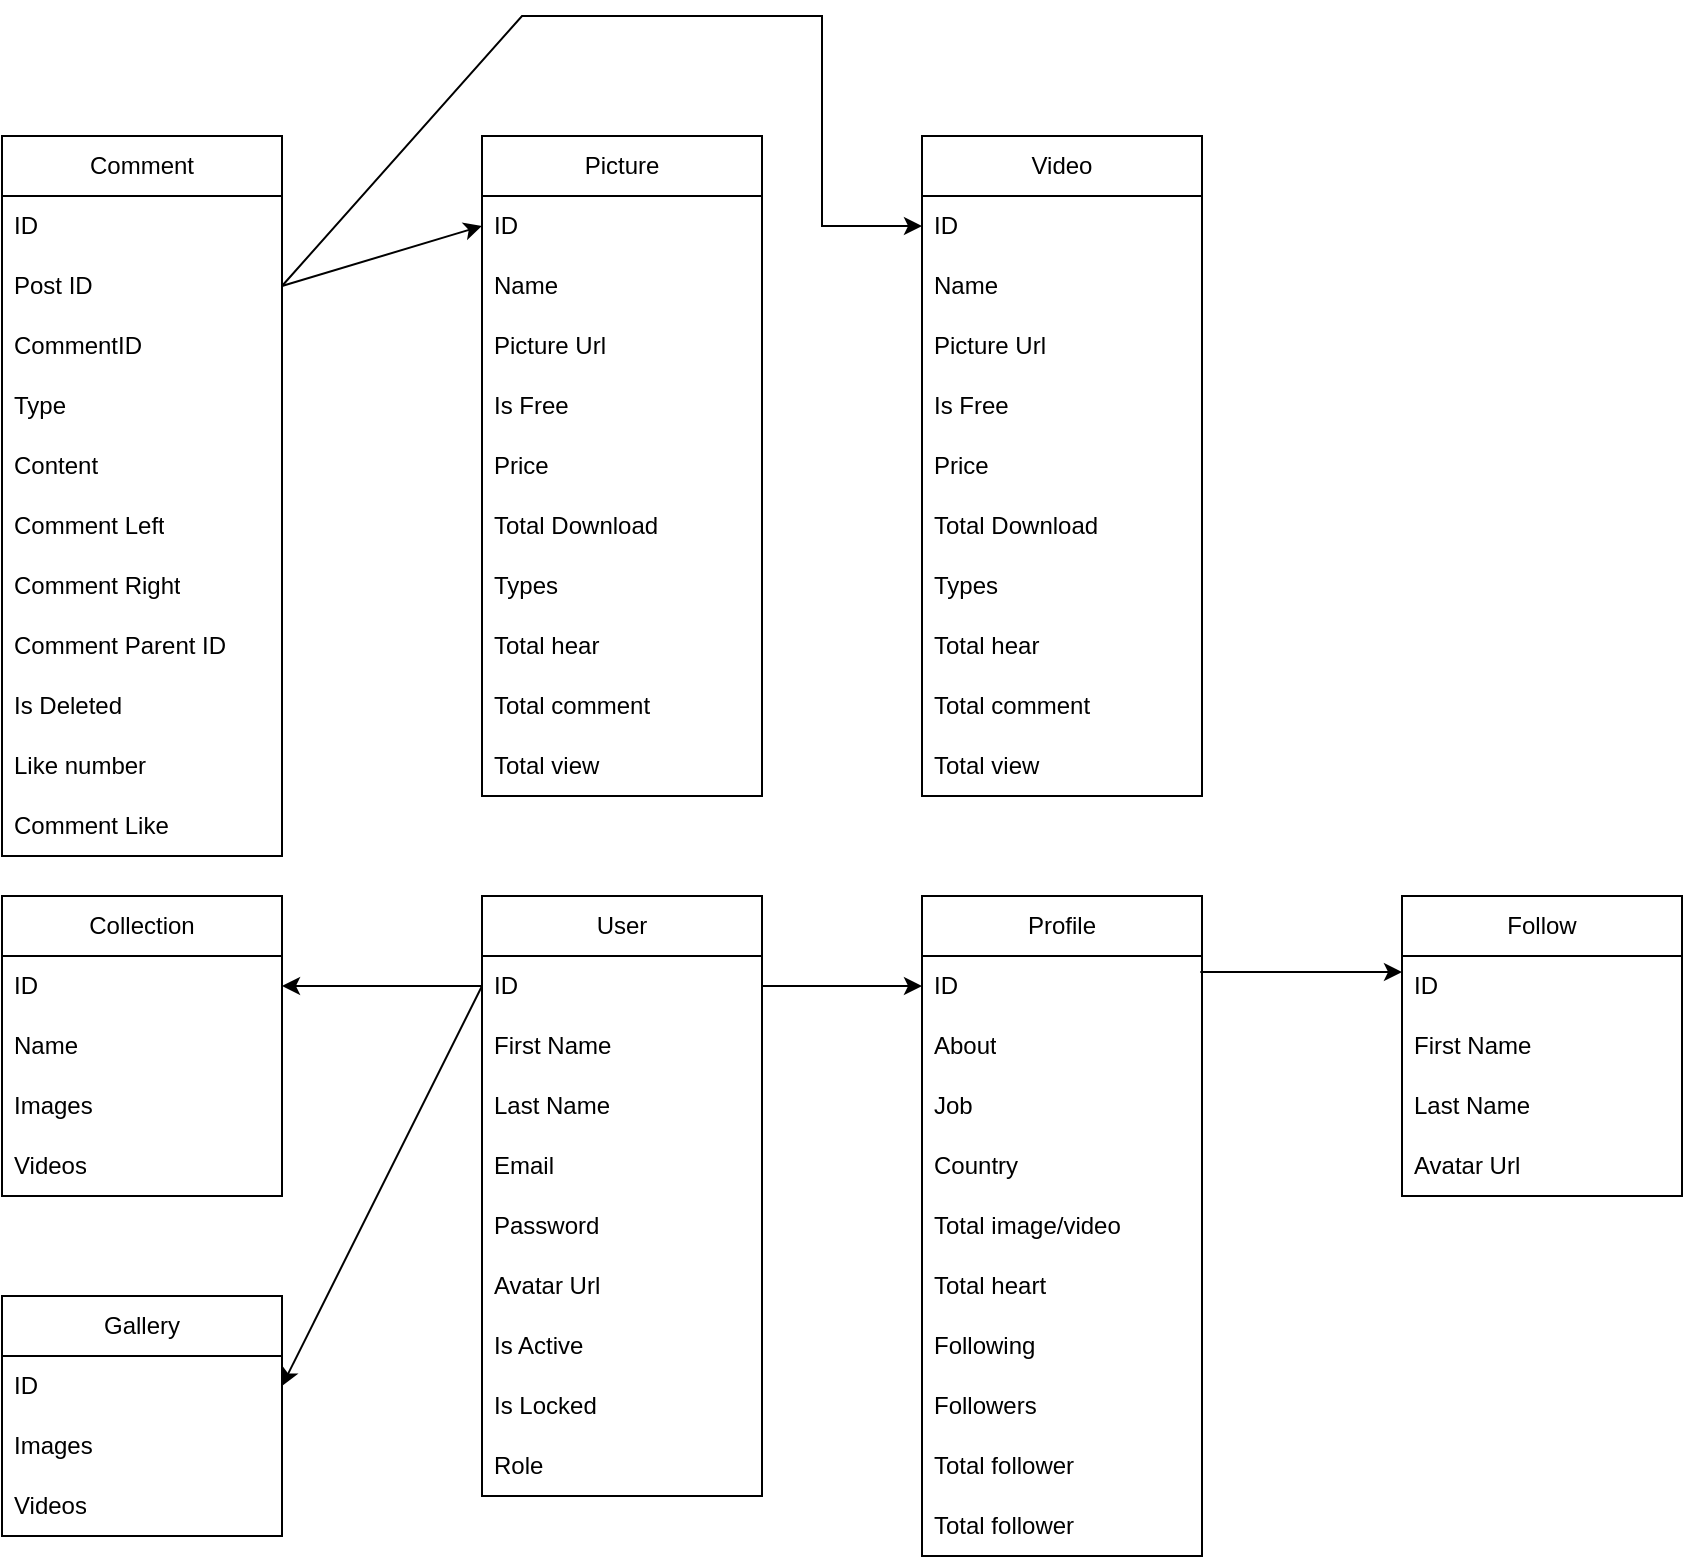 <mxfile version="21.6.9" type="github">
  <diagram name="Page-1" id="Kjl-k8EcuRqciVpkAod-">
    <mxGraphModel dx="1900" dy="1666" grid="1" gridSize="10" guides="1" tooltips="1" connect="1" arrows="1" fold="1" page="1" pageScale="1" pageWidth="850" pageHeight="1100" math="0" shadow="0">
      <root>
        <mxCell id="0" />
        <mxCell id="1" parent="0" />
        <mxCell id="eUQfRU_EAtTRI8eFDWVF-1" value="User" style="swimlane;fontStyle=0;childLayout=stackLayout;horizontal=1;startSize=30;horizontalStack=0;resizeParent=1;resizeParentMax=0;resizeLast=0;collapsible=1;marginBottom=0;whiteSpace=wrap;html=1;" vertex="1" parent="1">
          <mxGeometry x="-340" y="160" width="140" height="300" as="geometry" />
        </mxCell>
        <mxCell id="eUQfRU_EAtTRI8eFDWVF-2" value="ID" style="text;strokeColor=none;fillColor=none;align=left;verticalAlign=middle;spacingLeft=4;spacingRight=4;overflow=hidden;points=[[0,0.5],[1,0.5]];portConstraint=eastwest;rotatable=0;whiteSpace=wrap;html=1;" vertex="1" parent="eUQfRU_EAtTRI8eFDWVF-1">
          <mxGeometry y="30" width="140" height="30" as="geometry" />
        </mxCell>
        <mxCell id="eUQfRU_EAtTRI8eFDWVF-3" value="First Name" style="text;strokeColor=none;fillColor=none;align=left;verticalAlign=middle;spacingLeft=4;spacingRight=4;overflow=hidden;points=[[0,0.5],[1,0.5]];portConstraint=eastwest;rotatable=0;whiteSpace=wrap;html=1;" vertex="1" parent="eUQfRU_EAtTRI8eFDWVF-1">
          <mxGeometry y="60" width="140" height="30" as="geometry" />
        </mxCell>
        <mxCell id="eUQfRU_EAtTRI8eFDWVF-4" value="Last Name" style="text;strokeColor=none;fillColor=none;align=left;verticalAlign=middle;spacingLeft=4;spacingRight=4;overflow=hidden;points=[[0,0.5],[1,0.5]];portConstraint=eastwest;rotatable=0;whiteSpace=wrap;html=1;" vertex="1" parent="eUQfRU_EAtTRI8eFDWVF-1">
          <mxGeometry y="90" width="140" height="30" as="geometry" />
        </mxCell>
        <mxCell id="eUQfRU_EAtTRI8eFDWVF-5" value="Email" style="text;strokeColor=none;fillColor=none;align=left;verticalAlign=middle;spacingLeft=4;spacingRight=4;overflow=hidden;points=[[0,0.5],[1,0.5]];portConstraint=eastwest;rotatable=0;whiteSpace=wrap;html=1;" vertex="1" parent="eUQfRU_EAtTRI8eFDWVF-1">
          <mxGeometry y="120" width="140" height="30" as="geometry" />
        </mxCell>
        <mxCell id="eUQfRU_EAtTRI8eFDWVF-6" value="Password" style="text;strokeColor=none;fillColor=none;align=left;verticalAlign=middle;spacingLeft=4;spacingRight=4;overflow=hidden;points=[[0,0.5],[1,0.5]];portConstraint=eastwest;rotatable=0;whiteSpace=wrap;html=1;" vertex="1" parent="eUQfRU_EAtTRI8eFDWVF-1">
          <mxGeometry y="150" width="140" height="30" as="geometry" />
        </mxCell>
        <mxCell id="eUQfRU_EAtTRI8eFDWVF-7" value="Avatar Url" style="text;strokeColor=none;fillColor=none;align=left;verticalAlign=middle;spacingLeft=4;spacingRight=4;overflow=hidden;points=[[0,0.5],[1,0.5]];portConstraint=eastwest;rotatable=0;whiteSpace=wrap;html=1;" vertex="1" parent="eUQfRU_EAtTRI8eFDWVF-1">
          <mxGeometry y="180" width="140" height="30" as="geometry" />
        </mxCell>
        <mxCell id="eUQfRU_EAtTRI8eFDWVF-8" value="Is Active" style="text;strokeColor=none;fillColor=none;align=left;verticalAlign=middle;spacingLeft=4;spacingRight=4;overflow=hidden;points=[[0,0.5],[1,0.5]];portConstraint=eastwest;rotatable=0;whiteSpace=wrap;html=1;" vertex="1" parent="eUQfRU_EAtTRI8eFDWVF-1">
          <mxGeometry y="210" width="140" height="30" as="geometry" />
        </mxCell>
        <mxCell id="eUQfRU_EAtTRI8eFDWVF-9" value="Is Locked" style="text;strokeColor=none;fillColor=none;align=left;verticalAlign=middle;spacingLeft=4;spacingRight=4;overflow=hidden;points=[[0,0.5],[1,0.5]];portConstraint=eastwest;rotatable=0;whiteSpace=wrap;html=1;" vertex="1" parent="eUQfRU_EAtTRI8eFDWVF-1">
          <mxGeometry y="240" width="140" height="30" as="geometry" />
        </mxCell>
        <mxCell id="eUQfRU_EAtTRI8eFDWVF-10" value="Role" style="text;strokeColor=none;fillColor=none;align=left;verticalAlign=middle;spacingLeft=4;spacingRight=4;overflow=hidden;points=[[0,0.5],[1,0.5]];portConstraint=eastwest;rotatable=0;whiteSpace=wrap;html=1;" vertex="1" parent="eUQfRU_EAtTRI8eFDWVF-1">
          <mxGeometry y="270" width="140" height="30" as="geometry" />
        </mxCell>
        <mxCell id="eUQfRU_EAtTRI8eFDWVF-12" value="Profile" style="swimlane;fontStyle=0;childLayout=stackLayout;horizontal=1;startSize=30;horizontalStack=0;resizeParent=1;resizeParentMax=0;resizeLast=0;collapsible=1;marginBottom=0;whiteSpace=wrap;html=1;" vertex="1" parent="1">
          <mxGeometry x="-120" y="160" width="140" height="330" as="geometry" />
        </mxCell>
        <mxCell id="eUQfRU_EAtTRI8eFDWVF-13" value="ID" style="text;strokeColor=none;fillColor=none;align=left;verticalAlign=middle;spacingLeft=4;spacingRight=4;overflow=hidden;points=[[0,0.5],[1,0.5]];portConstraint=eastwest;rotatable=0;whiteSpace=wrap;html=1;" vertex="1" parent="eUQfRU_EAtTRI8eFDWVF-12">
          <mxGeometry y="30" width="140" height="30" as="geometry" />
        </mxCell>
        <mxCell id="eUQfRU_EAtTRI8eFDWVF-24" value="About" style="text;strokeColor=none;fillColor=none;align=left;verticalAlign=middle;spacingLeft=4;spacingRight=4;overflow=hidden;points=[[0,0.5],[1,0.5]];portConstraint=eastwest;rotatable=0;whiteSpace=wrap;html=1;" vertex="1" parent="eUQfRU_EAtTRI8eFDWVF-12">
          <mxGeometry y="60" width="140" height="30" as="geometry" />
        </mxCell>
        <mxCell id="eUQfRU_EAtTRI8eFDWVF-17" value="Job" style="text;strokeColor=none;fillColor=none;align=left;verticalAlign=middle;spacingLeft=4;spacingRight=4;overflow=hidden;points=[[0,0.5],[1,0.5]];portConstraint=eastwest;rotatable=0;whiteSpace=wrap;html=1;" vertex="1" parent="eUQfRU_EAtTRI8eFDWVF-12">
          <mxGeometry y="90" width="140" height="30" as="geometry" />
        </mxCell>
        <mxCell id="eUQfRU_EAtTRI8eFDWVF-31" value="Country" style="text;strokeColor=none;fillColor=none;align=left;verticalAlign=middle;spacingLeft=4;spacingRight=4;overflow=hidden;points=[[0,0.5],[1,0.5]];portConstraint=eastwest;rotatable=0;whiteSpace=wrap;html=1;" vertex="1" parent="eUQfRU_EAtTRI8eFDWVF-12">
          <mxGeometry y="120" width="140" height="30" as="geometry" />
        </mxCell>
        <mxCell id="eUQfRU_EAtTRI8eFDWVF-14" value="Total image/video" style="text;strokeColor=none;fillColor=none;align=left;verticalAlign=middle;spacingLeft=4;spacingRight=4;overflow=hidden;points=[[0,0.5],[1,0.5]];portConstraint=eastwest;rotatable=0;whiteSpace=wrap;html=1;" vertex="1" parent="eUQfRU_EAtTRI8eFDWVF-12">
          <mxGeometry y="150" width="140" height="30" as="geometry" />
        </mxCell>
        <mxCell id="eUQfRU_EAtTRI8eFDWVF-25" value="Total heart" style="text;strokeColor=none;fillColor=none;align=left;verticalAlign=middle;spacingLeft=4;spacingRight=4;overflow=hidden;points=[[0,0.5],[1,0.5]];portConstraint=eastwest;rotatable=0;whiteSpace=wrap;html=1;" vertex="1" parent="eUQfRU_EAtTRI8eFDWVF-12">
          <mxGeometry y="180" width="140" height="30" as="geometry" />
        </mxCell>
        <mxCell id="eUQfRU_EAtTRI8eFDWVF-15" value="Following" style="text;strokeColor=none;fillColor=none;align=left;verticalAlign=middle;spacingLeft=4;spacingRight=4;overflow=hidden;points=[[0,0.5],[1,0.5]];portConstraint=eastwest;rotatable=0;whiteSpace=wrap;html=1;" vertex="1" parent="eUQfRU_EAtTRI8eFDWVF-12">
          <mxGeometry y="210" width="140" height="30" as="geometry" />
        </mxCell>
        <mxCell id="eUQfRU_EAtTRI8eFDWVF-16" value="Followers" style="text;strokeColor=none;fillColor=none;align=left;verticalAlign=middle;spacingLeft=4;spacingRight=4;overflow=hidden;points=[[0,0.5],[1,0.5]];portConstraint=eastwest;rotatable=0;whiteSpace=wrap;html=1;" vertex="1" parent="eUQfRU_EAtTRI8eFDWVF-12">
          <mxGeometry y="240" width="140" height="30" as="geometry" />
        </mxCell>
        <mxCell id="eUQfRU_EAtTRI8eFDWVF-32" value="Total follower" style="text;strokeColor=none;fillColor=none;align=left;verticalAlign=middle;spacingLeft=4;spacingRight=4;overflow=hidden;points=[[0,0.5],[1,0.5]];portConstraint=eastwest;rotatable=0;whiteSpace=wrap;html=1;" vertex="1" parent="eUQfRU_EAtTRI8eFDWVF-12">
          <mxGeometry y="270" width="140" height="30" as="geometry" />
        </mxCell>
        <mxCell id="eUQfRU_EAtTRI8eFDWVF-33" value="Total follower" style="text;strokeColor=none;fillColor=none;align=left;verticalAlign=middle;spacingLeft=4;spacingRight=4;overflow=hidden;points=[[0,0.5],[1,0.5]];portConstraint=eastwest;rotatable=0;whiteSpace=wrap;html=1;" vertex="1" parent="eUQfRU_EAtTRI8eFDWVF-12">
          <mxGeometry y="300" width="140" height="30" as="geometry" />
        </mxCell>
        <mxCell id="eUQfRU_EAtTRI8eFDWVF-27" value="Picture" style="swimlane;fontStyle=0;childLayout=stackLayout;horizontal=1;startSize=30;horizontalStack=0;resizeParent=1;resizeParentMax=0;resizeLast=0;collapsible=1;marginBottom=0;whiteSpace=wrap;html=1;" vertex="1" parent="1">
          <mxGeometry x="-340" y="-220" width="140" height="330" as="geometry" />
        </mxCell>
        <mxCell id="eUQfRU_EAtTRI8eFDWVF-28" value="ID" style="text;strokeColor=none;fillColor=none;align=left;verticalAlign=middle;spacingLeft=4;spacingRight=4;overflow=hidden;points=[[0,0.5],[1,0.5]];portConstraint=eastwest;rotatable=0;whiteSpace=wrap;html=1;" vertex="1" parent="eUQfRU_EAtTRI8eFDWVF-27">
          <mxGeometry y="30" width="140" height="30" as="geometry" />
        </mxCell>
        <mxCell id="eUQfRU_EAtTRI8eFDWVF-29" value="Name" style="text;strokeColor=none;fillColor=none;align=left;verticalAlign=middle;spacingLeft=4;spacingRight=4;overflow=hidden;points=[[0,0.5],[1,0.5]];portConstraint=eastwest;rotatable=0;whiteSpace=wrap;html=1;" vertex="1" parent="eUQfRU_EAtTRI8eFDWVF-27">
          <mxGeometry y="60" width="140" height="30" as="geometry" />
        </mxCell>
        <mxCell id="eUQfRU_EAtTRI8eFDWVF-30" value="Picture Url" style="text;strokeColor=none;fillColor=none;align=left;verticalAlign=middle;spacingLeft=4;spacingRight=4;overflow=hidden;points=[[0,0.5],[1,0.5]];portConstraint=eastwest;rotatable=0;whiteSpace=wrap;html=1;" vertex="1" parent="eUQfRU_EAtTRI8eFDWVF-27">
          <mxGeometry y="90" width="140" height="30" as="geometry" />
        </mxCell>
        <mxCell id="eUQfRU_EAtTRI8eFDWVF-34" value="Is Free" style="text;strokeColor=none;fillColor=none;align=left;verticalAlign=middle;spacingLeft=4;spacingRight=4;overflow=hidden;points=[[0,0.5],[1,0.5]];portConstraint=eastwest;rotatable=0;whiteSpace=wrap;html=1;" vertex="1" parent="eUQfRU_EAtTRI8eFDWVF-27">
          <mxGeometry y="120" width="140" height="30" as="geometry" />
        </mxCell>
        <mxCell id="eUQfRU_EAtTRI8eFDWVF-40" value="Price" style="text;strokeColor=none;fillColor=none;align=left;verticalAlign=middle;spacingLeft=4;spacingRight=4;overflow=hidden;points=[[0,0.5],[1,0.5]];portConstraint=eastwest;rotatable=0;whiteSpace=wrap;html=1;" vertex="1" parent="eUQfRU_EAtTRI8eFDWVF-27">
          <mxGeometry y="150" width="140" height="30" as="geometry" />
        </mxCell>
        <mxCell id="eUQfRU_EAtTRI8eFDWVF-41" value="Total Download" style="text;strokeColor=none;fillColor=none;align=left;verticalAlign=middle;spacingLeft=4;spacingRight=4;overflow=hidden;points=[[0,0.5],[1,0.5]];portConstraint=eastwest;rotatable=0;whiteSpace=wrap;html=1;" vertex="1" parent="eUQfRU_EAtTRI8eFDWVF-27">
          <mxGeometry y="180" width="140" height="30" as="geometry" />
        </mxCell>
        <mxCell id="eUQfRU_EAtTRI8eFDWVF-42" value="Types" style="text;strokeColor=none;fillColor=none;align=left;verticalAlign=middle;spacingLeft=4;spacingRight=4;overflow=hidden;points=[[0,0.5],[1,0.5]];portConstraint=eastwest;rotatable=0;whiteSpace=wrap;html=1;" vertex="1" parent="eUQfRU_EAtTRI8eFDWVF-27">
          <mxGeometry y="210" width="140" height="30" as="geometry" />
        </mxCell>
        <mxCell id="eUQfRU_EAtTRI8eFDWVF-43" value="Total hear" style="text;strokeColor=none;fillColor=none;align=left;verticalAlign=middle;spacingLeft=4;spacingRight=4;overflow=hidden;points=[[0,0.5],[1,0.5]];portConstraint=eastwest;rotatable=0;whiteSpace=wrap;html=1;" vertex="1" parent="eUQfRU_EAtTRI8eFDWVF-27">
          <mxGeometry y="240" width="140" height="30" as="geometry" />
        </mxCell>
        <mxCell id="eUQfRU_EAtTRI8eFDWVF-44" value="Total comment" style="text;strokeColor=none;fillColor=none;align=left;verticalAlign=middle;spacingLeft=4;spacingRight=4;overflow=hidden;points=[[0,0.5],[1,0.5]];portConstraint=eastwest;rotatable=0;whiteSpace=wrap;html=1;" vertex="1" parent="eUQfRU_EAtTRI8eFDWVF-27">
          <mxGeometry y="270" width="140" height="30" as="geometry" />
        </mxCell>
        <mxCell id="eUQfRU_EAtTRI8eFDWVF-45" value="Total view" style="text;strokeColor=none;fillColor=none;align=left;verticalAlign=middle;spacingLeft=4;spacingRight=4;overflow=hidden;points=[[0,0.5],[1,0.5]];portConstraint=eastwest;rotatable=0;whiteSpace=wrap;html=1;" vertex="1" parent="eUQfRU_EAtTRI8eFDWVF-27">
          <mxGeometry y="300" width="140" height="30" as="geometry" />
        </mxCell>
        <mxCell id="eUQfRU_EAtTRI8eFDWVF-46" value="Video" style="swimlane;fontStyle=0;childLayout=stackLayout;horizontal=1;startSize=30;horizontalStack=0;resizeParent=1;resizeParentMax=0;resizeLast=0;collapsible=1;marginBottom=0;whiteSpace=wrap;html=1;" vertex="1" parent="1">
          <mxGeometry x="-120" y="-220" width="140" height="330" as="geometry" />
        </mxCell>
        <mxCell id="eUQfRU_EAtTRI8eFDWVF-47" value="ID" style="text;strokeColor=none;fillColor=none;align=left;verticalAlign=middle;spacingLeft=4;spacingRight=4;overflow=hidden;points=[[0,0.5],[1,0.5]];portConstraint=eastwest;rotatable=0;whiteSpace=wrap;html=1;" vertex="1" parent="eUQfRU_EAtTRI8eFDWVF-46">
          <mxGeometry y="30" width="140" height="30" as="geometry" />
        </mxCell>
        <mxCell id="eUQfRU_EAtTRI8eFDWVF-48" value="Name" style="text;strokeColor=none;fillColor=none;align=left;verticalAlign=middle;spacingLeft=4;spacingRight=4;overflow=hidden;points=[[0,0.5],[1,0.5]];portConstraint=eastwest;rotatable=0;whiteSpace=wrap;html=1;" vertex="1" parent="eUQfRU_EAtTRI8eFDWVF-46">
          <mxGeometry y="60" width="140" height="30" as="geometry" />
        </mxCell>
        <mxCell id="eUQfRU_EAtTRI8eFDWVF-49" value="Picture Url" style="text;strokeColor=none;fillColor=none;align=left;verticalAlign=middle;spacingLeft=4;spacingRight=4;overflow=hidden;points=[[0,0.5],[1,0.5]];portConstraint=eastwest;rotatable=0;whiteSpace=wrap;html=1;" vertex="1" parent="eUQfRU_EAtTRI8eFDWVF-46">
          <mxGeometry y="90" width="140" height="30" as="geometry" />
        </mxCell>
        <mxCell id="eUQfRU_EAtTRI8eFDWVF-50" value="Is Free" style="text;strokeColor=none;fillColor=none;align=left;verticalAlign=middle;spacingLeft=4;spacingRight=4;overflow=hidden;points=[[0,0.5],[1,0.5]];portConstraint=eastwest;rotatable=0;whiteSpace=wrap;html=1;" vertex="1" parent="eUQfRU_EAtTRI8eFDWVF-46">
          <mxGeometry y="120" width="140" height="30" as="geometry" />
        </mxCell>
        <mxCell id="eUQfRU_EAtTRI8eFDWVF-51" value="Price" style="text;strokeColor=none;fillColor=none;align=left;verticalAlign=middle;spacingLeft=4;spacingRight=4;overflow=hidden;points=[[0,0.5],[1,0.5]];portConstraint=eastwest;rotatable=0;whiteSpace=wrap;html=1;" vertex="1" parent="eUQfRU_EAtTRI8eFDWVF-46">
          <mxGeometry y="150" width="140" height="30" as="geometry" />
        </mxCell>
        <mxCell id="eUQfRU_EAtTRI8eFDWVF-52" value="Total Download" style="text;strokeColor=none;fillColor=none;align=left;verticalAlign=middle;spacingLeft=4;spacingRight=4;overflow=hidden;points=[[0,0.5],[1,0.5]];portConstraint=eastwest;rotatable=0;whiteSpace=wrap;html=1;" vertex="1" parent="eUQfRU_EAtTRI8eFDWVF-46">
          <mxGeometry y="180" width="140" height="30" as="geometry" />
        </mxCell>
        <mxCell id="eUQfRU_EAtTRI8eFDWVF-53" value="Types" style="text;strokeColor=none;fillColor=none;align=left;verticalAlign=middle;spacingLeft=4;spacingRight=4;overflow=hidden;points=[[0,0.5],[1,0.5]];portConstraint=eastwest;rotatable=0;whiteSpace=wrap;html=1;" vertex="1" parent="eUQfRU_EAtTRI8eFDWVF-46">
          <mxGeometry y="210" width="140" height="30" as="geometry" />
        </mxCell>
        <mxCell id="eUQfRU_EAtTRI8eFDWVF-54" value="Total hear" style="text;strokeColor=none;fillColor=none;align=left;verticalAlign=middle;spacingLeft=4;spacingRight=4;overflow=hidden;points=[[0,0.5],[1,0.5]];portConstraint=eastwest;rotatable=0;whiteSpace=wrap;html=1;" vertex="1" parent="eUQfRU_EAtTRI8eFDWVF-46">
          <mxGeometry y="240" width="140" height="30" as="geometry" />
        </mxCell>
        <mxCell id="eUQfRU_EAtTRI8eFDWVF-55" value="Total comment" style="text;strokeColor=none;fillColor=none;align=left;verticalAlign=middle;spacingLeft=4;spacingRight=4;overflow=hidden;points=[[0,0.5],[1,0.5]];portConstraint=eastwest;rotatable=0;whiteSpace=wrap;html=1;" vertex="1" parent="eUQfRU_EAtTRI8eFDWVF-46">
          <mxGeometry y="270" width="140" height="30" as="geometry" />
        </mxCell>
        <mxCell id="eUQfRU_EAtTRI8eFDWVF-56" value="Total view" style="text;strokeColor=none;fillColor=none;align=left;verticalAlign=middle;spacingLeft=4;spacingRight=4;overflow=hidden;points=[[0,0.5],[1,0.5]];portConstraint=eastwest;rotatable=0;whiteSpace=wrap;html=1;" vertex="1" parent="eUQfRU_EAtTRI8eFDWVF-46">
          <mxGeometry y="300" width="140" height="30" as="geometry" />
        </mxCell>
        <mxCell id="eUQfRU_EAtTRI8eFDWVF-57" value="Collection" style="swimlane;fontStyle=0;childLayout=stackLayout;horizontal=1;startSize=30;horizontalStack=0;resizeParent=1;resizeParentMax=0;resizeLast=0;collapsible=1;marginBottom=0;whiteSpace=wrap;html=1;" vertex="1" parent="1">
          <mxGeometry x="-580" y="160" width="140" height="150" as="geometry" />
        </mxCell>
        <mxCell id="eUQfRU_EAtTRI8eFDWVF-58" value="ID" style="text;strokeColor=none;fillColor=none;align=left;verticalAlign=middle;spacingLeft=4;spacingRight=4;overflow=hidden;points=[[0,0.5],[1,0.5]];portConstraint=eastwest;rotatable=0;whiteSpace=wrap;html=1;" vertex="1" parent="eUQfRU_EAtTRI8eFDWVF-57">
          <mxGeometry y="30" width="140" height="30" as="geometry" />
        </mxCell>
        <mxCell id="eUQfRU_EAtTRI8eFDWVF-59" value="Name" style="text;strokeColor=none;fillColor=none;align=left;verticalAlign=middle;spacingLeft=4;spacingRight=4;overflow=hidden;points=[[0,0.5],[1,0.5]];portConstraint=eastwest;rotatable=0;whiteSpace=wrap;html=1;" vertex="1" parent="eUQfRU_EAtTRI8eFDWVF-57">
          <mxGeometry y="60" width="140" height="30" as="geometry" />
        </mxCell>
        <mxCell id="eUQfRU_EAtTRI8eFDWVF-60" value="Images" style="text;strokeColor=none;fillColor=none;align=left;verticalAlign=middle;spacingLeft=4;spacingRight=4;overflow=hidden;points=[[0,0.5],[1,0.5]];portConstraint=eastwest;rotatable=0;whiteSpace=wrap;html=1;" vertex="1" parent="eUQfRU_EAtTRI8eFDWVF-57">
          <mxGeometry y="90" width="140" height="30" as="geometry" />
        </mxCell>
        <mxCell id="eUQfRU_EAtTRI8eFDWVF-61" value="Videos" style="text;strokeColor=none;fillColor=none;align=left;verticalAlign=middle;spacingLeft=4;spacingRight=4;overflow=hidden;points=[[0,0.5],[1,0.5]];portConstraint=eastwest;rotatable=0;whiteSpace=wrap;html=1;" vertex="1" parent="eUQfRU_EAtTRI8eFDWVF-57">
          <mxGeometry y="120" width="140" height="30" as="geometry" />
        </mxCell>
        <mxCell id="eUQfRU_EAtTRI8eFDWVF-62" value="Gallery" style="swimlane;fontStyle=0;childLayout=stackLayout;horizontal=1;startSize=30;horizontalStack=0;resizeParent=1;resizeParentMax=0;resizeLast=0;collapsible=1;marginBottom=0;whiteSpace=wrap;html=1;" vertex="1" parent="1">
          <mxGeometry x="-580" y="360" width="140" height="120" as="geometry" />
        </mxCell>
        <mxCell id="eUQfRU_EAtTRI8eFDWVF-63" value="ID" style="text;strokeColor=none;fillColor=none;align=left;verticalAlign=middle;spacingLeft=4;spacingRight=4;overflow=hidden;points=[[0,0.5],[1,0.5]];portConstraint=eastwest;rotatable=0;whiteSpace=wrap;html=1;" vertex="1" parent="eUQfRU_EAtTRI8eFDWVF-62">
          <mxGeometry y="30" width="140" height="30" as="geometry" />
        </mxCell>
        <mxCell id="eUQfRU_EAtTRI8eFDWVF-64" value="Images" style="text;strokeColor=none;fillColor=none;align=left;verticalAlign=middle;spacingLeft=4;spacingRight=4;overflow=hidden;points=[[0,0.5],[1,0.5]];portConstraint=eastwest;rotatable=0;whiteSpace=wrap;html=1;" vertex="1" parent="eUQfRU_EAtTRI8eFDWVF-62">
          <mxGeometry y="60" width="140" height="30" as="geometry" />
        </mxCell>
        <mxCell id="eUQfRU_EAtTRI8eFDWVF-65" value="Videos" style="text;strokeColor=none;fillColor=none;align=left;verticalAlign=middle;spacingLeft=4;spacingRight=4;overflow=hidden;points=[[0,0.5],[1,0.5]];portConstraint=eastwest;rotatable=0;whiteSpace=wrap;html=1;" vertex="1" parent="eUQfRU_EAtTRI8eFDWVF-62">
          <mxGeometry y="90" width="140" height="30" as="geometry" />
        </mxCell>
        <mxCell id="eUQfRU_EAtTRI8eFDWVF-66" value="" style="endArrow=classic;html=1;rounded=0;exitX=0;exitY=0.5;exitDx=0;exitDy=0;entryX=1;entryY=0.5;entryDx=0;entryDy=0;" edge="1" parent="1" source="eUQfRU_EAtTRI8eFDWVF-2" target="eUQfRU_EAtTRI8eFDWVF-58">
          <mxGeometry width="50" height="50" relative="1" as="geometry">
            <mxPoint x="-280" y="320" as="sourcePoint" />
            <mxPoint x="-230" y="270" as="targetPoint" />
          </mxGeometry>
        </mxCell>
        <mxCell id="eUQfRU_EAtTRI8eFDWVF-67" value="" style="endArrow=classic;html=1;rounded=0;exitX=0;exitY=0.5;exitDx=0;exitDy=0;entryX=1;entryY=0.5;entryDx=0;entryDy=0;" edge="1" parent="1" source="eUQfRU_EAtTRI8eFDWVF-2" target="eUQfRU_EAtTRI8eFDWVF-63">
          <mxGeometry width="50" height="50" relative="1" as="geometry">
            <mxPoint x="-330" y="215" as="sourcePoint" />
            <mxPoint x="-430" y="215" as="targetPoint" />
          </mxGeometry>
        </mxCell>
        <mxCell id="eUQfRU_EAtTRI8eFDWVF-68" value="Comment" style="swimlane;fontStyle=0;childLayout=stackLayout;horizontal=1;startSize=30;horizontalStack=0;resizeParent=1;resizeParentMax=0;resizeLast=0;collapsible=1;marginBottom=0;whiteSpace=wrap;html=1;" vertex="1" parent="1">
          <mxGeometry x="-580" y="-220" width="140" height="360" as="geometry" />
        </mxCell>
        <mxCell id="eUQfRU_EAtTRI8eFDWVF-69" value="ID" style="text;strokeColor=none;fillColor=none;align=left;verticalAlign=middle;spacingLeft=4;spacingRight=4;overflow=hidden;points=[[0,0.5],[1,0.5]];portConstraint=eastwest;rotatable=0;whiteSpace=wrap;html=1;" vertex="1" parent="eUQfRU_EAtTRI8eFDWVF-68">
          <mxGeometry y="30" width="140" height="30" as="geometry" />
        </mxCell>
        <mxCell id="eUQfRU_EAtTRI8eFDWVF-70" value="Post ID" style="text;strokeColor=none;fillColor=none;align=left;verticalAlign=middle;spacingLeft=4;spacingRight=4;overflow=hidden;points=[[0,0.5],[1,0.5]];portConstraint=eastwest;rotatable=0;whiteSpace=wrap;html=1;" vertex="1" parent="eUQfRU_EAtTRI8eFDWVF-68">
          <mxGeometry y="60" width="140" height="30" as="geometry" />
        </mxCell>
        <mxCell id="eUQfRU_EAtTRI8eFDWVF-71" value="CommentID" style="text;strokeColor=none;fillColor=none;align=left;verticalAlign=middle;spacingLeft=4;spacingRight=4;overflow=hidden;points=[[0,0.5],[1,0.5]];portConstraint=eastwest;rotatable=0;whiteSpace=wrap;html=1;" vertex="1" parent="eUQfRU_EAtTRI8eFDWVF-68">
          <mxGeometry y="90" width="140" height="30" as="geometry" />
        </mxCell>
        <mxCell id="eUQfRU_EAtTRI8eFDWVF-72" value="Type" style="text;strokeColor=none;fillColor=none;align=left;verticalAlign=middle;spacingLeft=4;spacingRight=4;overflow=hidden;points=[[0,0.5],[1,0.5]];portConstraint=eastwest;rotatable=0;whiteSpace=wrap;html=1;" vertex="1" parent="eUQfRU_EAtTRI8eFDWVF-68">
          <mxGeometry y="120" width="140" height="30" as="geometry" />
        </mxCell>
        <mxCell id="eUQfRU_EAtTRI8eFDWVF-73" value="Content" style="text;strokeColor=none;fillColor=none;align=left;verticalAlign=middle;spacingLeft=4;spacingRight=4;overflow=hidden;points=[[0,0.5],[1,0.5]];portConstraint=eastwest;rotatable=0;whiteSpace=wrap;html=1;" vertex="1" parent="eUQfRU_EAtTRI8eFDWVF-68">
          <mxGeometry y="150" width="140" height="30" as="geometry" />
        </mxCell>
        <mxCell id="eUQfRU_EAtTRI8eFDWVF-74" value="Comment Left" style="text;strokeColor=none;fillColor=none;align=left;verticalAlign=middle;spacingLeft=4;spacingRight=4;overflow=hidden;points=[[0,0.5],[1,0.5]];portConstraint=eastwest;rotatable=0;whiteSpace=wrap;html=1;" vertex="1" parent="eUQfRU_EAtTRI8eFDWVF-68">
          <mxGeometry y="180" width="140" height="30" as="geometry" />
        </mxCell>
        <mxCell id="eUQfRU_EAtTRI8eFDWVF-75" value="Comment Right" style="text;strokeColor=none;fillColor=none;align=left;verticalAlign=middle;spacingLeft=4;spacingRight=4;overflow=hidden;points=[[0,0.5],[1,0.5]];portConstraint=eastwest;rotatable=0;whiteSpace=wrap;html=1;" vertex="1" parent="eUQfRU_EAtTRI8eFDWVF-68">
          <mxGeometry y="210" width="140" height="30" as="geometry" />
        </mxCell>
        <mxCell id="eUQfRU_EAtTRI8eFDWVF-76" value="Comment Parent ID" style="text;strokeColor=none;fillColor=none;align=left;verticalAlign=middle;spacingLeft=4;spacingRight=4;overflow=hidden;points=[[0,0.5],[1,0.5]];portConstraint=eastwest;rotatable=0;whiteSpace=wrap;html=1;" vertex="1" parent="eUQfRU_EAtTRI8eFDWVF-68">
          <mxGeometry y="240" width="140" height="30" as="geometry" />
        </mxCell>
        <mxCell id="eUQfRU_EAtTRI8eFDWVF-77" value="Is Deleted" style="text;strokeColor=none;fillColor=none;align=left;verticalAlign=middle;spacingLeft=4;spacingRight=4;overflow=hidden;points=[[0,0.5],[1,0.5]];portConstraint=eastwest;rotatable=0;whiteSpace=wrap;html=1;" vertex="1" parent="eUQfRU_EAtTRI8eFDWVF-68">
          <mxGeometry y="270" width="140" height="30" as="geometry" />
        </mxCell>
        <mxCell id="eUQfRU_EAtTRI8eFDWVF-78" value="Like number" style="text;strokeColor=none;fillColor=none;align=left;verticalAlign=middle;spacingLeft=4;spacingRight=4;overflow=hidden;points=[[0,0.5],[1,0.5]];portConstraint=eastwest;rotatable=0;whiteSpace=wrap;html=1;" vertex="1" parent="eUQfRU_EAtTRI8eFDWVF-68">
          <mxGeometry y="300" width="140" height="30" as="geometry" />
        </mxCell>
        <mxCell id="eUQfRU_EAtTRI8eFDWVF-79" value="Comment Like" style="text;strokeColor=none;fillColor=none;align=left;verticalAlign=middle;spacingLeft=4;spacingRight=4;overflow=hidden;points=[[0,0.5],[1,0.5]];portConstraint=eastwest;rotatable=0;whiteSpace=wrap;html=1;" vertex="1" parent="eUQfRU_EAtTRI8eFDWVF-68">
          <mxGeometry y="330" width="140" height="30" as="geometry" />
        </mxCell>
        <mxCell id="eUQfRU_EAtTRI8eFDWVF-80" value="" style="endArrow=classic;html=1;rounded=0;exitX=1;exitY=0.5;exitDx=0;exitDy=0;entryX=0;entryY=0.5;entryDx=0;entryDy=0;" edge="1" parent="1" source="eUQfRU_EAtTRI8eFDWVF-70" target="eUQfRU_EAtTRI8eFDWVF-28">
          <mxGeometry width="50" height="50" relative="1" as="geometry">
            <mxPoint x="-310" y="40" as="sourcePoint" />
            <mxPoint x="-260" y="-10" as="targetPoint" />
          </mxGeometry>
        </mxCell>
        <mxCell id="eUQfRU_EAtTRI8eFDWVF-81" value="" style="endArrow=classic;html=1;rounded=0;exitX=1;exitY=0.5;exitDx=0;exitDy=0;entryX=0;entryY=0.5;entryDx=0;entryDy=0;" edge="1" parent="1" source="eUQfRU_EAtTRI8eFDWVF-70" target="eUQfRU_EAtTRI8eFDWVF-47">
          <mxGeometry width="50" height="50" relative="1" as="geometry">
            <mxPoint x="-430" y="-165" as="sourcePoint" />
            <mxPoint x="-330" y="-165" as="targetPoint" />
            <Array as="points">
              <mxPoint x="-320" y="-280" />
              <mxPoint x="-170" y="-280" />
              <mxPoint x="-170" y="-175" />
            </Array>
          </mxGeometry>
        </mxCell>
        <mxCell id="eUQfRU_EAtTRI8eFDWVF-82" value="" style="endArrow=classic;html=1;rounded=0;exitX=1;exitY=0.5;exitDx=0;exitDy=0;" edge="1" parent="1" source="eUQfRU_EAtTRI8eFDWVF-2" target="eUQfRU_EAtTRI8eFDWVF-13">
          <mxGeometry width="50" height="50" relative="1" as="geometry">
            <mxPoint x="-310" y="340" as="sourcePoint" />
            <mxPoint x="-260" y="290" as="targetPoint" />
          </mxGeometry>
        </mxCell>
        <mxCell id="eUQfRU_EAtTRI8eFDWVF-83" value="Follow" style="swimlane;fontStyle=0;childLayout=stackLayout;horizontal=1;startSize=30;horizontalStack=0;resizeParent=1;resizeParentMax=0;resizeLast=0;collapsible=1;marginBottom=0;whiteSpace=wrap;html=1;" vertex="1" parent="1">
          <mxGeometry x="120" y="160" width="140" height="150" as="geometry" />
        </mxCell>
        <mxCell id="eUQfRU_EAtTRI8eFDWVF-84" value="ID&lt;span style=&quot;white-space: pre;&quot;&gt;&#x9;&lt;/span&gt;" style="text;strokeColor=none;fillColor=none;align=left;verticalAlign=middle;spacingLeft=4;spacingRight=4;overflow=hidden;points=[[0,0.5],[1,0.5]];portConstraint=eastwest;rotatable=0;whiteSpace=wrap;html=1;" vertex="1" parent="eUQfRU_EAtTRI8eFDWVF-83">
          <mxGeometry y="30" width="140" height="30" as="geometry" />
        </mxCell>
        <mxCell id="eUQfRU_EAtTRI8eFDWVF-85" value="First Name" style="text;strokeColor=none;fillColor=none;align=left;verticalAlign=middle;spacingLeft=4;spacingRight=4;overflow=hidden;points=[[0,0.5],[1,0.5]];portConstraint=eastwest;rotatable=0;whiteSpace=wrap;html=1;" vertex="1" parent="eUQfRU_EAtTRI8eFDWVF-83">
          <mxGeometry y="60" width="140" height="30" as="geometry" />
        </mxCell>
        <mxCell id="eUQfRU_EAtTRI8eFDWVF-86" value="Last Name" style="text;strokeColor=none;fillColor=none;align=left;verticalAlign=middle;spacingLeft=4;spacingRight=4;overflow=hidden;points=[[0,0.5],[1,0.5]];portConstraint=eastwest;rotatable=0;whiteSpace=wrap;html=1;" vertex="1" parent="eUQfRU_EAtTRI8eFDWVF-83">
          <mxGeometry y="90" width="140" height="30" as="geometry" />
        </mxCell>
        <mxCell id="eUQfRU_EAtTRI8eFDWVF-88" value="Avatar Url" style="text;strokeColor=none;fillColor=none;align=left;verticalAlign=middle;spacingLeft=4;spacingRight=4;overflow=hidden;points=[[0,0.5],[1,0.5]];portConstraint=eastwest;rotatable=0;whiteSpace=wrap;html=1;" vertex="1" parent="eUQfRU_EAtTRI8eFDWVF-83">
          <mxGeometry y="120" width="140" height="30" as="geometry" />
        </mxCell>
        <mxCell id="eUQfRU_EAtTRI8eFDWVF-89" value="" style="endArrow=classic;html=1;rounded=0;exitX=0.994;exitY=0.267;exitDx=0;exitDy=0;exitPerimeter=0;" edge="1" parent="1" source="eUQfRU_EAtTRI8eFDWVF-13">
          <mxGeometry width="50" height="50" relative="1" as="geometry">
            <mxPoint x="-300" y="240" as="sourcePoint" />
            <mxPoint x="120" y="198" as="targetPoint" />
          </mxGeometry>
        </mxCell>
      </root>
    </mxGraphModel>
  </diagram>
</mxfile>
